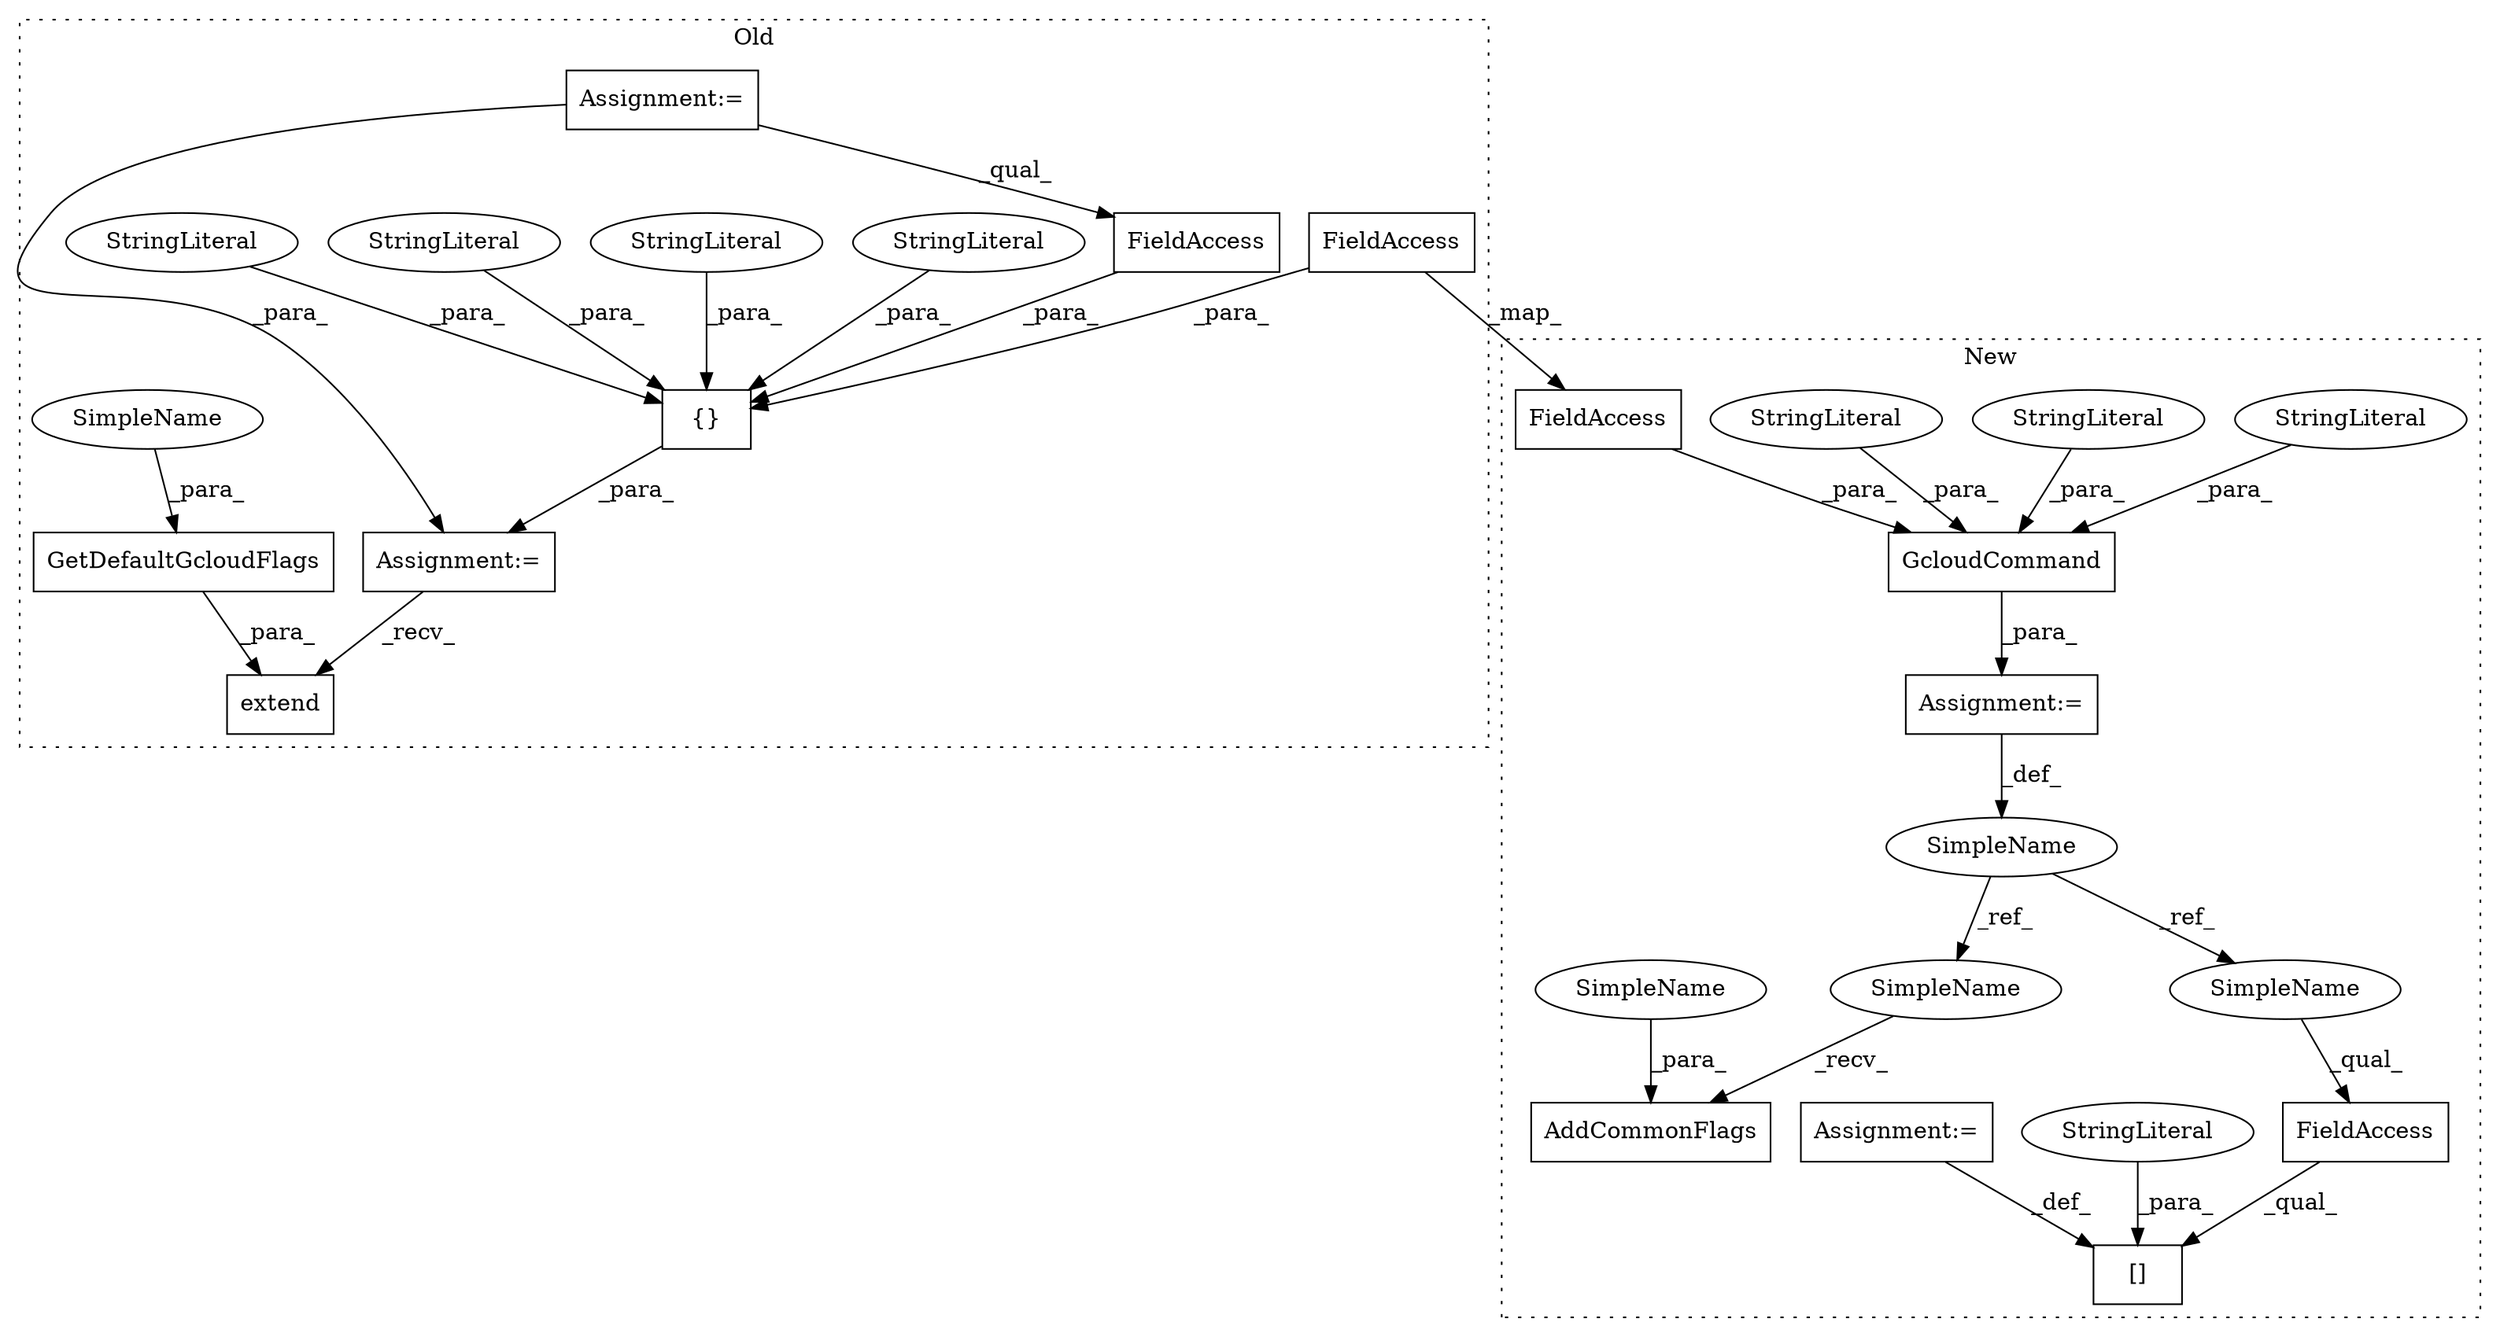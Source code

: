 digraph G {
subgraph cluster0 {
1 [label="extend" a="32" s="1027,1066" l="7,1" shape="box"];
3 [label="{}" a="4" s="889,1009" l="1,1" shape="box"];
7 [label="StringLiteral" a="45" s="954" l="9" shape="ellipse"];
8 [label="StringLiteral" a="45" s="935" l="8" shape="ellipse"];
10 [label="StringLiteral" a="45" s="918" l="16" shape="ellipse"];
12 [label="FieldAccess" a="22" s="944" l="9" shape="box"];
13 [label="FieldAccess" a="22" s="890" l="17" shape="box"];
14 [label="Assignment:=" a="7" s="876" l="1" shape="box"];
16 [label="GetDefaultGcloudFlags" a="32" s="1039,1065" l="22,1" shape="box"];
17 [label="Assignment:=" a="7" s="835" l="5" shape="box"];
18 [label="StringLiteral" a="45" s="908" l="9" shape="ellipse"];
24 [label="SimpleName" a="42" s="1061" l="4" shape="ellipse"];
label = "Old";
style="dotted";
}
subgraph cluster1 {
2 [label="AddCommonFlags" a="32" s="1109,1128" l="15,1" shape="box"];
4 [label="GcloudCommand" a="32" s="844,903" l="14,1" shape="box"];
5 [label="StringLiteral" a="45" s="858" l="9" shape="ellipse"];
6 [label="StringLiteral" a="45" s="885" l="8" shape="ellipse"];
9 [label="StringLiteral" a="45" s="868" l="16" shape="ellipse"];
11 [label="FieldAccess" a="22" s="894" l="9" shape="box"];
15 [label="Assignment:=" a="7" s="838" l="1" shape="box"];
19 [label="[]" a="2" s="910,927" l="10,1" shape="box"];
20 [label="StringLiteral" a="45" s="920" l="7" shape="ellipse"];
21 [label="SimpleName" a="42" s="835" l="3" shape="ellipse"];
22 [label="FieldAccess" a="22" s="910" l="9" shape="box"];
23 [label="Assignment:=" a="7" s="928" l="1" shape="box"];
25 [label="SimpleName" a="42" s="1105" l="3" shape="ellipse"];
26 [label="SimpleName" a="42" s="910" l="3" shape="ellipse"];
27 [label="SimpleName" a="42" s="1124" l="4" shape="ellipse"];
label = "New";
style="dotted";
}
3 -> 14 [label="_para_"];
4 -> 15 [label="_para_"];
5 -> 4 [label="_para_"];
6 -> 4 [label="_para_"];
7 -> 3 [label="_para_"];
8 -> 3 [label="_para_"];
9 -> 4 [label="_para_"];
10 -> 3 [label="_para_"];
11 -> 4 [label="_para_"];
12 -> 11 [label="_map_"];
12 -> 3 [label="_para_"];
13 -> 3 [label="_para_"];
14 -> 1 [label="_recv_"];
15 -> 21 [label="_def_"];
16 -> 1 [label="_para_"];
17 -> 14 [label="_para_"];
17 -> 13 [label="_qual_"];
18 -> 3 [label="_para_"];
20 -> 19 [label="_para_"];
21 -> 26 [label="_ref_"];
21 -> 25 [label="_ref_"];
22 -> 19 [label="_qual_"];
23 -> 19 [label="_def_"];
24 -> 16 [label="_para_"];
25 -> 2 [label="_recv_"];
26 -> 22 [label="_qual_"];
27 -> 2 [label="_para_"];
}
